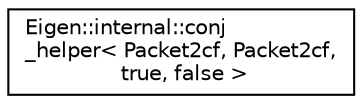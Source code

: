 digraph "Graphical Class Hierarchy"
{
  edge [fontname="Helvetica",fontsize="10",labelfontname="Helvetica",labelfontsize="10"];
  node [fontname="Helvetica",fontsize="10",shape=record];
  rankdir="LR";
  Node1 [label="Eigen::internal::conj\l_helper\< Packet2cf, Packet2cf,\l true, false \>",height=0.2,width=0.4,color="black", fillcolor="white", style="filled",URL="$struct_eigen_1_1internal_1_1conj__helper_3_01_packet2cf_00_01_packet2cf_00_01true_00_01false_01_4.html"];
}
